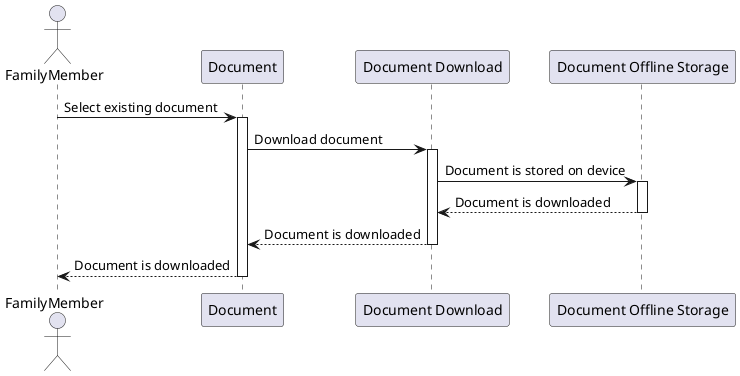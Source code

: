 @startuml sequence.puml

actor FamilyMember
participant "Document" as A
participant "Document Download" as B
participant "Document Offline Storage" as C

FamilyMember -> A: Select existing document
activate A

A -> B: Download document
activate B

B -> C: Document is stored on device
activate C

C--> B: Document is downloaded
deactivate C

B -->A: Document is downloaded
deactivate B

A --> FamilyMember: Document is downloaded
deactivate A

@enduml